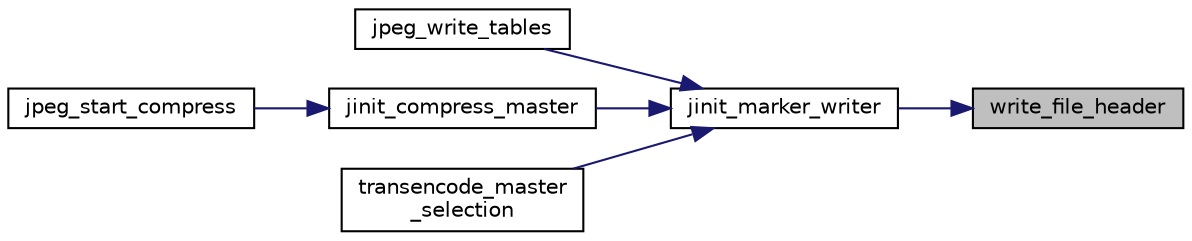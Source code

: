 digraph "write_file_header"
{
 // LATEX_PDF_SIZE
  bgcolor="transparent";
  edge [fontname="Helvetica",fontsize="10",labelfontname="Helvetica",labelfontsize="10"];
  node [fontname="Helvetica",fontsize="10",shape=record];
  rankdir="RL";
  Node218 [label="write_file_header",height=0.2,width=0.4,color="black", fillcolor="grey75", style="filled", fontcolor="black",tooltip=" "];
  Node218 -> Node219 [dir="back",color="midnightblue",fontsize="10",style="solid"];
  Node219 [label="jinit_marker_writer",height=0.2,width=0.4,color="black",URL="$jcmarker_8c.html#aa9195332f50b4cc182fa49c24abf9e22",tooltip=" "];
  Node219 -> Node220 [dir="back",color="midnightblue",fontsize="10",style="solid"];
  Node220 [label="jpeg_write_tables",height=0.2,width=0.4,color="black",URL="$jcapimin_8c.html#ad476429912a2ceb2f1606326fbbb64f2",tooltip=" "];
  Node219 -> Node221 [dir="back",color="midnightblue",fontsize="10",style="solid"];
  Node221 [label="jinit_compress_master",height=0.2,width=0.4,color="black",URL="$jcinit_8c.html#a9b434908559c6849283fcac944250b3b",tooltip=" "];
  Node221 -> Node222 [dir="back",color="midnightblue",fontsize="10",style="solid"];
  Node222 [label="jpeg_start_compress",height=0.2,width=0.4,color="black",URL="$jcapistd_8c.html#aacff7627af44bc9457601ba15577162d",tooltip=" "];
  Node219 -> Node223 [dir="back",color="midnightblue",fontsize="10",style="solid"];
  Node223 [label="transencode_master\l_selection",height=0.2,width=0.4,color="black",URL="$jctrans_8c.html#ae87fac6bd08f4b513d2f7f5629586733",tooltip=" "];
}
